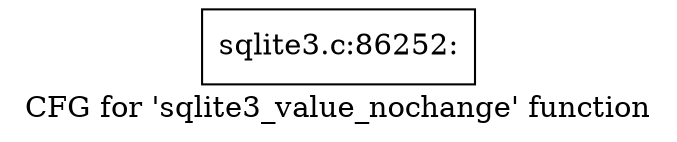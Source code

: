 digraph "CFG for 'sqlite3_value_nochange' function" {
	label="CFG for 'sqlite3_value_nochange' function";

	Node0x55c0f5c49a60 [shape=record,label="{sqlite3.c:86252:}"];
}
